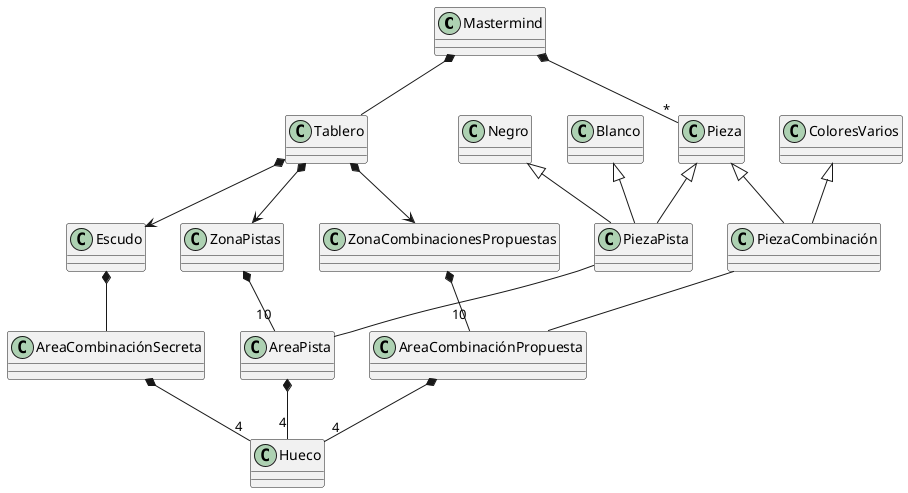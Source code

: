 @startuml

Mastermind *-- "*" Pieza
Mastermind *-- Tablero

Pieza <|-- PiezaPista
Pieza <|-- PiezaCombinación

Negro <|-- PiezaPista
Blanco <|-- PiezaPista

ColoresVarios <|-- PiezaCombinación

Tablero *--> ZonaPistas
Tablero *--> ZonaCombinacionesPropuestas
Tablero *--> Escudo

ZonaPistas *-- "10" AreaPista
AreaPista *-- "4" Hueco

ZonaCombinacionesPropuestas *-- "10" AreaCombinaciónPropuesta
AreaCombinaciónPropuesta *-- "4" Hueco
Escudo *-- AreaCombinaciónSecreta
AreaCombinaciónSecreta *-- "4" Hueco

PiezaCombinación -- AreaCombinaciónPropuesta
PiezaPista -- AreaPista


@enduml
